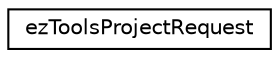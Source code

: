 digraph "Graphical Class Hierarchy"
{
 // LATEX_PDF_SIZE
  edge [fontname="Helvetica",fontsize="10",labelfontname="Helvetica",labelfontsize="10"];
  node [fontname="Helvetica",fontsize="10",shape=record];
  rankdir="LR";
  Node0 [label="ezToolsProjectRequest",height=0.2,width=0.4,color="black", fillcolor="white", style="filled",URL="$da/d3a/structez_tools_project_request.htm",tooltip=" "];
}

